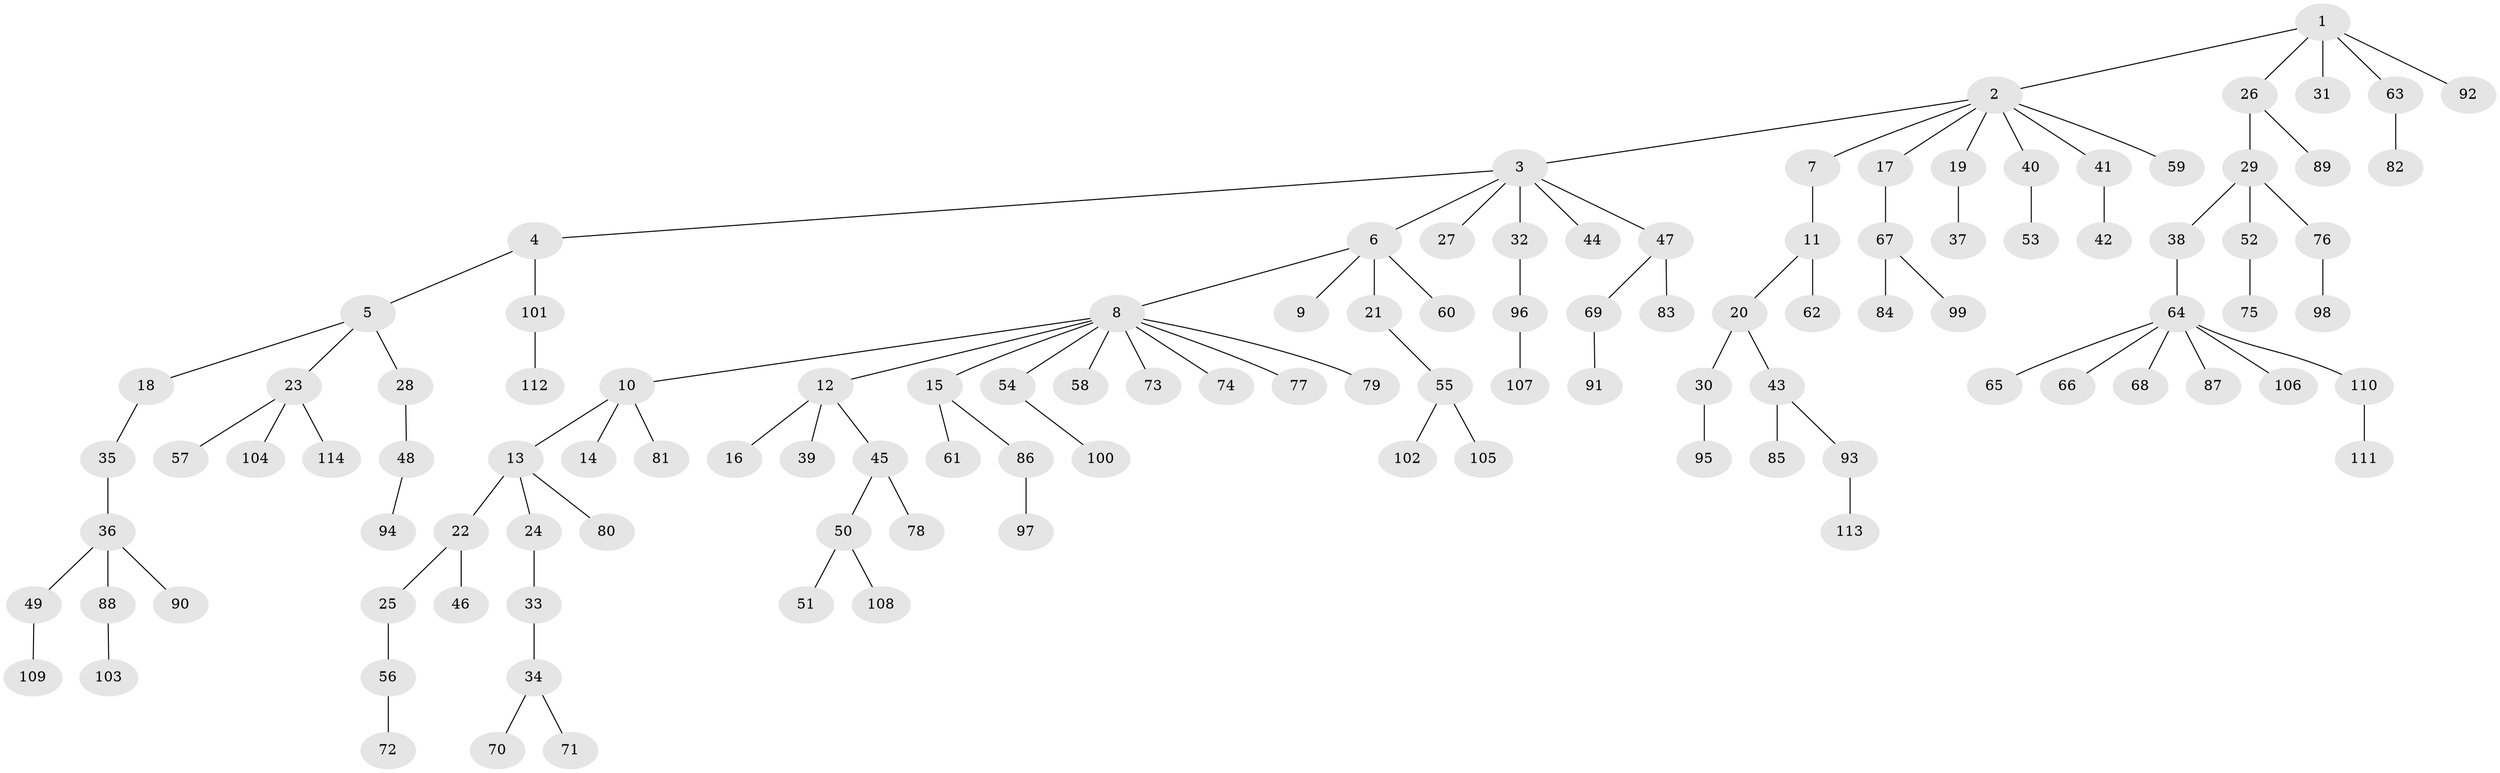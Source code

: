 // Generated by graph-tools (version 1.1) at 2025/02/03/09/25 03:02:22]
// undirected, 114 vertices, 113 edges
graph export_dot {
graph [start="1"]
  node [color=gray90,style=filled];
  1;
  2;
  3;
  4;
  5;
  6;
  7;
  8;
  9;
  10;
  11;
  12;
  13;
  14;
  15;
  16;
  17;
  18;
  19;
  20;
  21;
  22;
  23;
  24;
  25;
  26;
  27;
  28;
  29;
  30;
  31;
  32;
  33;
  34;
  35;
  36;
  37;
  38;
  39;
  40;
  41;
  42;
  43;
  44;
  45;
  46;
  47;
  48;
  49;
  50;
  51;
  52;
  53;
  54;
  55;
  56;
  57;
  58;
  59;
  60;
  61;
  62;
  63;
  64;
  65;
  66;
  67;
  68;
  69;
  70;
  71;
  72;
  73;
  74;
  75;
  76;
  77;
  78;
  79;
  80;
  81;
  82;
  83;
  84;
  85;
  86;
  87;
  88;
  89;
  90;
  91;
  92;
  93;
  94;
  95;
  96;
  97;
  98;
  99;
  100;
  101;
  102;
  103;
  104;
  105;
  106;
  107;
  108;
  109;
  110;
  111;
  112;
  113;
  114;
  1 -- 2;
  1 -- 26;
  1 -- 31;
  1 -- 63;
  1 -- 92;
  2 -- 3;
  2 -- 7;
  2 -- 17;
  2 -- 19;
  2 -- 40;
  2 -- 41;
  2 -- 59;
  3 -- 4;
  3 -- 6;
  3 -- 27;
  3 -- 32;
  3 -- 44;
  3 -- 47;
  4 -- 5;
  4 -- 101;
  5 -- 18;
  5 -- 23;
  5 -- 28;
  6 -- 8;
  6 -- 9;
  6 -- 21;
  6 -- 60;
  7 -- 11;
  8 -- 10;
  8 -- 12;
  8 -- 15;
  8 -- 54;
  8 -- 58;
  8 -- 73;
  8 -- 74;
  8 -- 77;
  8 -- 79;
  10 -- 13;
  10 -- 14;
  10 -- 81;
  11 -- 20;
  11 -- 62;
  12 -- 16;
  12 -- 39;
  12 -- 45;
  13 -- 22;
  13 -- 24;
  13 -- 80;
  15 -- 61;
  15 -- 86;
  17 -- 67;
  18 -- 35;
  19 -- 37;
  20 -- 30;
  20 -- 43;
  21 -- 55;
  22 -- 25;
  22 -- 46;
  23 -- 57;
  23 -- 104;
  23 -- 114;
  24 -- 33;
  25 -- 56;
  26 -- 29;
  26 -- 89;
  28 -- 48;
  29 -- 38;
  29 -- 52;
  29 -- 76;
  30 -- 95;
  32 -- 96;
  33 -- 34;
  34 -- 70;
  34 -- 71;
  35 -- 36;
  36 -- 49;
  36 -- 88;
  36 -- 90;
  38 -- 64;
  40 -- 53;
  41 -- 42;
  43 -- 85;
  43 -- 93;
  45 -- 50;
  45 -- 78;
  47 -- 69;
  47 -- 83;
  48 -- 94;
  49 -- 109;
  50 -- 51;
  50 -- 108;
  52 -- 75;
  54 -- 100;
  55 -- 102;
  55 -- 105;
  56 -- 72;
  63 -- 82;
  64 -- 65;
  64 -- 66;
  64 -- 68;
  64 -- 87;
  64 -- 106;
  64 -- 110;
  67 -- 84;
  67 -- 99;
  69 -- 91;
  76 -- 98;
  86 -- 97;
  88 -- 103;
  93 -- 113;
  96 -- 107;
  101 -- 112;
  110 -- 111;
}
